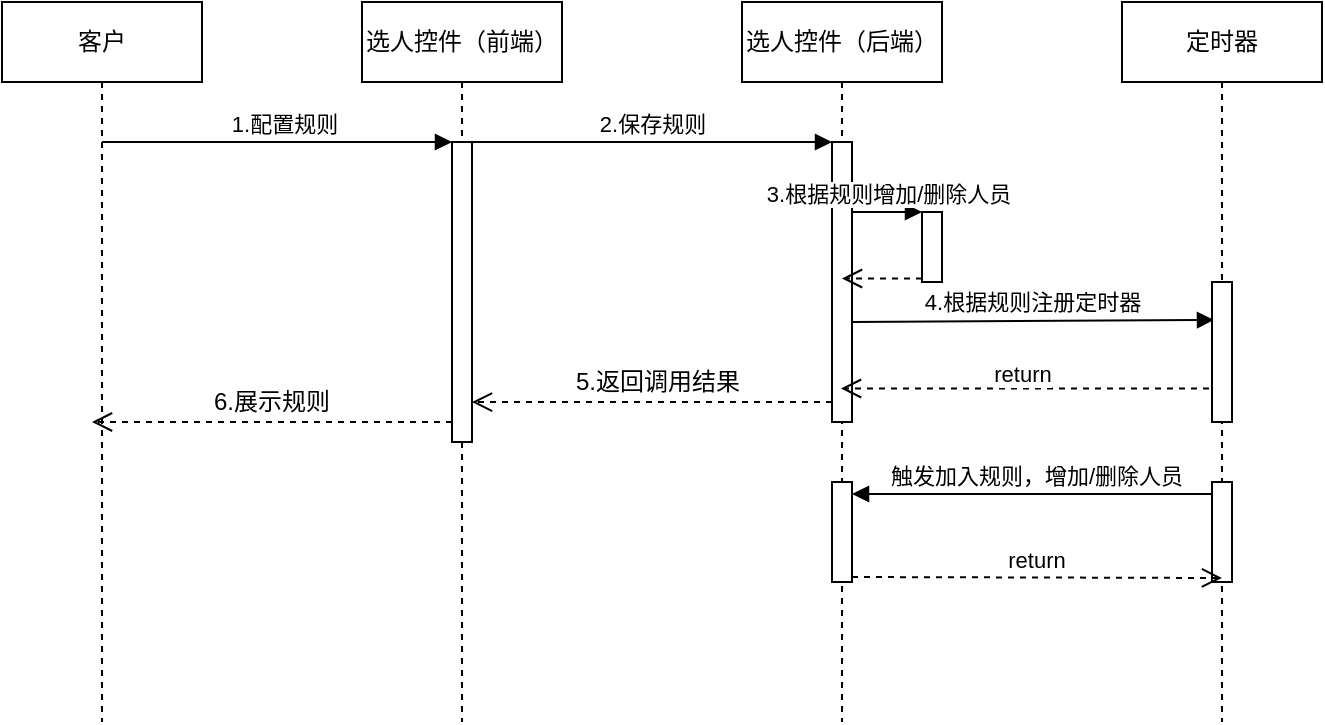 <mxfile version="15.7.1" type="github">
  <diagram id="2i1AgCFSNw8VUDt2Nsr4" name="第 1 页">
    <mxGraphModel dx="1278" dy="539" grid="1" gridSize="10" guides="1" tooltips="1" connect="1" arrows="1" fold="1" page="1" pageScale="1" pageWidth="827" pageHeight="1169" math="0" shadow="0">
      <root>
        <mxCell id="0" />
        <mxCell id="1" parent="0" />
        <mxCell id="EBbauXGMRuYDV_OsrG0C-5" value="客户" style="shape=umlLifeline;perimeter=lifelinePerimeter;whiteSpace=wrap;html=1;container=1;collapsible=0;recursiveResize=0;outlineConnect=0;" vertex="1" parent="1">
          <mxGeometry x="100" y="400" width="100" height="360" as="geometry" />
        </mxCell>
        <mxCell id="EBbauXGMRuYDV_OsrG0C-29" value="" style="html=1;verticalAlign=bottom;endArrow=open;dashed=1;endSize=8;rounded=0;exitX=0;exitY=0.929;exitDx=0;exitDy=0;exitPerimeter=0;" edge="1" parent="EBbauXGMRuYDV_OsrG0C-5">
          <mxGeometry relative="1" as="geometry">
            <mxPoint x="45" y="210" as="targetPoint" />
            <mxPoint x="225" y="210" as="sourcePoint" />
          </mxGeometry>
        </mxCell>
        <mxCell id="EBbauXGMRuYDV_OsrG0C-6" value="选人控件（前端）" style="shape=umlLifeline;perimeter=lifelinePerimeter;whiteSpace=wrap;html=1;container=1;collapsible=0;recursiveResize=0;outlineConnect=0;" vertex="1" parent="1">
          <mxGeometry x="280" y="400" width="100" height="360" as="geometry" />
        </mxCell>
        <mxCell id="EBbauXGMRuYDV_OsrG0C-8" value="" style="html=1;points=[];perimeter=orthogonalPerimeter;" vertex="1" parent="EBbauXGMRuYDV_OsrG0C-6">
          <mxGeometry x="45" y="70" width="10" height="150" as="geometry" />
        </mxCell>
        <mxCell id="EBbauXGMRuYDV_OsrG0C-7" value="选人控件（后端）" style="shape=umlLifeline;perimeter=lifelinePerimeter;whiteSpace=wrap;html=1;container=1;collapsible=0;recursiveResize=0;outlineConnect=0;" vertex="1" parent="1">
          <mxGeometry x="470" y="400" width="100" height="360" as="geometry" />
        </mxCell>
        <mxCell id="EBbauXGMRuYDV_OsrG0C-11" value="" style="html=1;points=[];perimeter=orthogonalPerimeter;" vertex="1" parent="EBbauXGMRuYDV_OsrG0C-7">
          <mxGeometry x="45" y="70" width="10" height="140" as="geometry" />
        </mxCell>
        <mxCell id="EBbauXGMRuYDV_OsrG0C-24" value="" style="html=1;points=[];perimeter=orthogonalPerimeter;" vertex="1" parent="EBbauXGMRuYDV_OsrG0C-7">
          <mxGeometry x="45" y="240" width="10" height="50" as="geometry" />
        </mxCell>
        <mxCell id="EBbauXGMRuYDV_OsrG0C-9" value="1.配置规则" style="html=1;verticalAlign=bottom;endArrow=block;entryX=0;entryY=0;rounded=0;" edge="1" target="EBbauXGMRuYDV_OsrG0C-8" parent="1" source="EBbauXGMRuYDV_OsrG0C-5">
          <mxGeometry x="0.031" relative="1" as="geometry">
            <mxPoint x="255" y="470" as="sourcePoint" />
            <mxPoint x="1" as="offset" />
          </mxGeometry>
        </mxCell>
        <mxCell id="EBbauXGMRuYDV_OsrG0C-12" value="2.保存规则" style="html=1;verticalAlign=bottom;endArrow=block;entryX=0;entryY=0;rounded=0;" edge="1" target="EBbauXGMRuYDV_OsrG0C-11" parent="1" source="EBbauXGMRuYDV_OsrG0C-8">
          <mxGeometry relative="1" as="geometry">
            <mxPoint x="445" y="470" as="sourcePoint" />
          </mxGeometry>
        </mxCell>
        <mxCell id="EBbauXGMRuYDV_OsrG0C-14" value="" style="html=1;points=[];perimeter=orthogonalPerimeter;" vertex="1" parent="1">
          <mxGeometry x="560" y="505" width="10" height="35" as="geometry" />
        </mxCell>
        <mxCell id="EBbauXGMRuYDV_OsrG0C-15" value="3.根据规则增加/删除人员" style="html=1;verticalAlign=bottom;endArrow=block;entryX=0;entryY=0;rounded=0;" edge="1" target="EBbauXGMRuYDV_OsrG0C-14" parent="1">
          <mxGeometry relative="1" as="geometry">
            <mxPoint x="525" y="505" as="sourcePoint" />
          </mxGeometry>
        </mxCell>
        <mxCell id="EBbauXGMRuYDV_OsrG0C-16" value="" style="html=1;verticalAlign=bottom;endArrow=open;dashed=1;endSize=8;exitX=0;exitY=0.95;rounded=0;" edge="1" source="EBbauXGMRuYDV_OsrG0C-14" parent="1" target="EBbauXGMRuYDV_OsrG0C-7">
          <mxGeometry relative="1" as="geometry">
            <mxPoint x="525" y="581" as="targetPoint" />
          </mxGeometry>
        </mxCell>
        <mxCell id="EBbauXGMRuYDV_OsrG0C-18" value="4.根据规则注册定时器" style="html=1;verticalAlign=bottom;endArrow=block;entryX=0.1;entryY=0.271;rounded=0;entryDx=0;entryDy=0;entryPerimeter=0;" edge="1" parent="1" target="EBbauXGMRuYDV_OsrG0C-31">
          <mxGeometry relative="1" as="geometry">
            <mxPoint x="525" y="560" as="sourcePoint" />
            <mxPoint x="590" y="560" as="targetPoint" />
          </mxGeometry>
        </mxCell>
        <mxCell id="EBbauXGMRuYDV_OsrG0C-19" value="" style="html=1;verticalAlign=bottom;endArrow=open;dashed=1;endSize=8;rounded=0;" edge="1" parent="1" source="EBbauXGMRuYDV_OsrG0C-30">
          <mxGeometry relative="1" as="geometry">
            <mxPoint x="519.5" y="593.25" as="targetPoint" />
            <mxPoint x="590" y="593" as="sourcePoint" />
          </mxGeometry>
        </mxCell>
        <mxCell id="EBbauXGMRuYDV_OsrG0C-34" value="return" style="edgeLabel;html=1;align=center;verticalAlign=middle;resizable=0;points=[];" vertex="1" connectable="0" parent="EBbauXGMRuYDV_OsrG0C-19">
          <mxGeometry x="-0.216" y="2" relative="1" as="geometry">
            <mxPoint x="-25" y="-10" as="offset" />
          </mxGeometry>
        </mxCell>
        <mxCell id="EBbauXGMRuYDV_OsrG0C-22" value="5.返回调用结果" style="text;html=1;strokeColor=none;fillColor=none;align=center;verticalAlign=middle;whiteSpace=wrap;rounded=0;" vertex="1" parent="1">
          <mxGeometry x="383" y="575" width="90" height="30" as="geometry" />
        </mxCell>
        <mxCell id="EBbauXGMRuYDV_OsrG0C-27" value="" style="html=1;verticalAlign=bottom;endArrow=open;dashed=1;endSize=8;rounded=0;exitX=0;exitY=0.929;exitDx=0;exitDy=0;exitPerimeter=0;" edge="1" parent="1" source="EBbauXGMRuYDV_OsrG0C-11" target="EBbauXGMRuYDV_OsrG0C-8">
          <mxGeometry relative="1" as="geometry">
            <mxPoint x="380" y="669.25" as="targetPoint" />
            <mxPoint x="450.5" y="669" as="sourcePoint" />
          </mxGeometry>
        </mxCell>
        <mxCell id="EBbauXGMRuYDV_OsrG0C-25" value="触发加入规则，增加/删除人员" style="html=1;verticalAlign=bottom;endArrow=block;entryX=1;entryY=0;rounded=0;" edge="1" parent="1">
          <mxGeometry relative="1" as="geometry">
            <mxPoint x="709.5" y="646" as="sourcePoint" />
            <mxPoint x="525" y="646" as="targetPoint" />
          </mxGeometry>
        </mxCell>
        <mxCell id="EBbauXGMRuYDV_OsrG0C-30" value="定时器" style="shape=umlLifeline;perimeter=lifelinePerimeter;whiteSpace=wrap;html=1;container=1;collapsible=0;recursiveResize=0;outlineConnect=0;" vertex="1" parent="1">
          <mxGeometry x="660" y="400" width="100" height="360" as="geometry" />
        </mxCell>
        <mxCell id="EBbauXGMRuYDV_OsrG0C-31" value="" style="html=1;points=[];perimeter=orthogonalPerimeter;" vertex="1" parent="EBbauXGMRuYDV_OsrG0C-30">
          <mxGeometry x="45" y="140" width="10" height="70" as="geometry" />
        </mxCell>
        <mxCell id="EBbauXGMRuYDV_OsrG0C-32" value="" style="html=1;points=[];perimeter=orthogonalPerimeter;" vertex="1" parent="EBbauXGMRuYDV_OsrG0C-30">
          <mxGeometry x="45" y="240" width="10" height="50" as="geometry" />
        </mxCell>
        <mxCell id="EBbauXGMRuYDV_OsrG0C-26" value="return" style="html=1;verticalAlign=bottom;endArrow=open;dashed=1;endSize=8;exitX=1;exitY=0.95;rounded=0;" edge="1" source="EBbauXGMRuYDV_OsrG0C-24" parent="1">
          <mxGeometry relative="1" as="geometry">
            <mxPoint x="710" y="688" as="targetPoint" />
          </mxGeometry>
        </mxCell>
        <mxCell id="EBbauXGMRuYDV_OsrG0C-35" value="6.展示规则" style="text;html=1;strokeColor=none;fillColor=none;align=center;verticalAlign=middle;whiteSpace=wrap;rounded=0;" vertex="1" parent="1">
          <mxGeometry x="190" y="585" width="90" height="30" as="geometry" />
        </mxCell>
      </root>
    </mxGraphModel>
  </diagram>
</mxfile>
